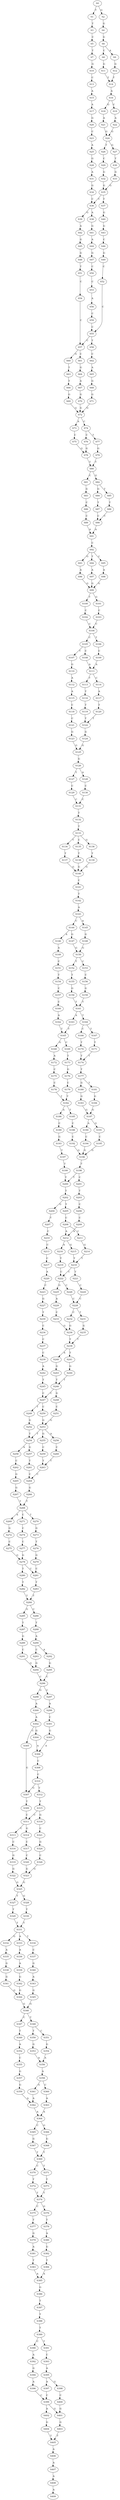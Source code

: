 strict digraph  {
	S0 -> S1 [ label = T ];
	S0 -> S2 [ label = G ];
	S1 -> S3 [ label = T ];
	S2 -> S4 [ label = G ];
	S3 -> S5 [ label = C ];
	S4 -> S6 [ label = G ];
	S5 -> S7 [ label = T ];
	S6 -> S8 [ label = C ];
	S6 -> S9 [ label = A ];
	S7 -> S10 [ label = G ];
	S8 -> S11 [ label = G ];
	S9 -> S12 [ label = G ];
	S10 -> S13 [ label = C ];
	S11 -> S14 [ label = T ];
	S12 -> S14 [ label = T ];
	S13 -> S15 [ label = A ];
	S14 -> S16 [ label = A ];
	S15 -> S17 [ label = A ];
	S16 -> S18 [ label = G ];
	S16 -> S19 [ label = C ];
	S17 -> S20 [ label = G ];
	S18 -> S21 [ label = A ];
	S19 -> S22 [ label = A ];
	S20 -> S23 [ label = C ];
	S21 -> S24 [ label = G ];
	S22 -> S24 [ label = G ];
	S23 -> S25 [ label = A ];
	S24 -> S26 [ label = T ];
	S24 -> S27 [ label = G ];
	S25 -> S28 [ label = G ];
	S26 -> S29 [ label = C ];
	S27 -> S30 [ label = T ];
	S28 -> S31 [ label = A ];
	S29 -> S32 [ label = G ];
	S30 -> S33 [ label = G ];
	S31 -> S34 [ label = G ];
	S32 -> S35 [ label = G ];
	S33 -> S35 [ label = G ];
	S34 -> S36 [ label = C ];
	S35 -> S36 [ label = C ];
	S35 -> S37 [ label = T ];
	S36 -> S38 [ label = A ];
	S36 -> S39 [ label = G ];
	S37 -> S40 [ label = G ];
	S38 -> S41 [ label = G ];
	S39 -> S42 [ label = A ];
	S40 -> S43 [ label = G ];
	S41 -> S44 [ label = A ];
	S42 -> S45 [ label = G ];
	S43 -> S46 [ label = C ];
	S44 -> S47 [ label = G ];
	S45 -> S48 [ label = G ];
	S46 -> S49 [ label = G ];
	S47 -> S50 [ label = C ];
	S48 -> S51 [ label = T ];
	S49 -> S52 [ label = C ];
	S50 -> S53 [ label = C ];
	S51 -> S54 [ label = C ];
	S52 -> S55 [ label = C ];
	S53 -> S56 [ label = A ];
	S54 -> S57 [ label = C ];
	S55 -> S57 [ label = C ];
	S55 -> S58 [ label = T ];
	S56 -> S59 [ label = C ];
	S57 -> S60 [ label = G ];
	S57 -> S61 [ label = C ];
	S58 -> S62 [ label = C ];
	S59 -> S55 [ label = C ];
	S60 -> S63 [ label = T ];
	S61 -> S64 [ label = G ];
	S62 -> S65 [ label = A ];
	S63 -> S66 [ label = T ];
	S64 -> S67 [ label = A ];
	S65 -> S68 [ label = G ];
	S66 -> S69 [ label = G ];
	S67 -> S70 [ label = G ];
	S68 -> S71 [ label = G ];
	S69 -> S72 [ label = G ];
	S70 -> S72 [ label = G ];
	S71 -> S72 [ label = G ];
	S72 -> S73 [ label = A ];
	S72 -> S74 [ label = C ];
	S73 -> S75 [ label = C ];
	S74 -> S76 [ label = C ];
	S74 -> S77 [ label = T ];
	S75 -> S78 [ label = G ];
	S76 -> S78 [ label = G ];
	S77 -> S79 [ label = G ];
	S78 -> S80 [ label = T ];
	S79 -> S80 [ label = T ];
	S80 -> S81 [ label = C ];
	S80 -> S82 [ label = G ];
	S81 -> S83 [ label = G ];
	S82 -> S84 [ label = G ];
	S82 -> S85 [ label = T ];
	S83 -> S86 [ label = C ];
	S84 -> S87 [ label = T ];
	S85 -> S88 [ label = T ];
	S86 -> S89 [ label = C ];
	S87 -> S90 [ label = C ];
	S88 -> S90 [ label = C ];
	S89 -> S91 [ label = A ];
	S90 -> S91 [ label = A ];
	S91 -> S92 [ label = C ];
	S92 -> S93 [ label = G ];
	S92 -> S94 [ label = T ];
	S92 -> S95 [ label = C ];
	S93 -> S96 [ label = A ];
	S94 -> S97 [ label = A ];
	S95 -> S98 [ label = A ];
	S96 -> S99 [ label = G ];
	S97 -> S99 [ label = G ];
	S98 -> S99 [ label = G ];
	S99 -> S100 [ label = T ];
	S99 -> S101 [ label = G ];
	S100 -> S102 [ label = C ];
	S101 -> S103 [ label = C ];
	S102 -> S104 [ label = C ];
	S103 -> S104 [ label = C ];
	S104 -> S105 [ label = C ];
	S104 -> S106 [ label = T ];
	S105 -> S107 [ label = T ];
	S105 -> S108 [ label = C ];
	S106 -> S109 [ label = C ];
	S107 -> S110 [ label = G ];
	S108 -> S111 [ label = A ];
	S109 -> S111 [ label = A ];
	S110 -> S112 [ label = A ];
	S111 -> S113 [ label = T ];
	S111 -> S114 [ label = C ];
	S112 -> S115 [ label = A ];
	S113 -> S116 [ label = T ];
	S114 -> S117 [ label = A ];
	S115 -> S118 [ label = C ];
	S116 -> S119 [ label = T ];
	S117 -> S120 [ label = T ];
	S118 -> S121 [ label = C ];
	S119 -> S122 [ label = T ];
	S120 -> S122 [ label = T ];
	S121 -> S123 [ label = G ];
	S122 -> S124 [ label = G ];
	S123 -> S125 [ label = G ];
	S124 -> S125 [ label = G ];
	S125 -> S126 [ label = G ];
	S126 -> S127 [ label = T ];
	S126 -> S128 [ label = A ];
	S127 -> S129 [ label = C ];
	S128 -> S130 [ label = C ];
	S129 -> S131 [ label = C ];
	S130 -> S131 [ label = C ];
	S131 -> S132 [ label = T ];
	S132 -> S133 [ label = T ];
	S133 -> S134 [ label = T ];
	S133 -> S135 [ label = C ];
	S133 -> S136 [ label = G ];
	S134 -> S137 [ label = T ];
	S135 -> S138 [ label = T ];
	S136 -> S139 [ label = T ];
	S137 -> S140 [ label = G ];
	S138 -> S140 [ label = G ];
	S139 -> S140 [ label = G ];
	S140 -> S141 [ label = C ];
	S141 -> S142 [ label = T ];
	S142 -> S143 [ label = A ];
	S143 -> S144 [ label = C ];
	S143 -> S145 [ label = A ];
	S144 -> S146 [ label = A ];
	S144 -> S147 [ label = G ];
	S145 -> S148 [ label = G ];
	S146 -> S149 [ label = A ];
	S147 -> S150 [ label = G ];
	S148 -> S150 [ label = G ];
	S149 -> S151 [ label = C ];
	S150 -> S152 [ label = T ];
	S150 -> S153 [ label = C ];
	S151 -> S154 [ label = T ];
	S152 -> S155 [ label = T ];
	S153 -> S156 [ label = C ];
	S154 -> S157 [ label = C ];
	S155 -> S158 [ label = G ];
	S156 -> S159 [ label = G ];
	S157 -> S160 [ label = C ];
	S158 -> S161 [ label = T ];
	S159 -> S161 [ label = T ];
	S160 -> S162 [ label = A ];
	S161 -> S163 [ label = A ];
	S161 -> S164 [ label = T ];
	S162 -> S165 [ label = T ];
	S163 -> S165 [ label = T ];
	S164 -> S166 [ label = C ];
	S164 -> S167 [ label = T ];
	S165 -> S168 [ label = G ];
	S165 -> S169 [ label = C ];
	S166 -> S170 [ label = T ];
	S167 -> S171 [ label = T ];
	S168 -> S172 [ label = A ];
	S169 -> S173 [ label = T ];
	S170 -> S174 [ label = T ];
	S171 -> S174 [ label = T ];
	S172 -> S175 [ label = C ];
	S173 -> S176 [ label = G ];
	S174 -> S177 [ label = T ];
	S175 -> S178 [ label = C ];
	S176 -> S179 [ label = C ];
	S177 -> S180 [ label = G ];
	S177 -> S181 [ label = T ];
	S178 -> S182 [ label = T ];
	S179 -> S182 [ label = T ];
	S180 -> S183 [ label = G ];
	S181 -> S184 [ label = G ];
	S182 -> S185 [ label = T ];
	S182 -> S186 [ label = A ];
	S183 -> S187 [ label = G ];
	S184 -> S187 [ label = G ];
	S185 -> S188 [ label = C ];
	S186 -> S189 [ label = C ];
	S187 -> S190 [ label = A ];
	S187 -> S191 [ label = G ];
	S188 -> S192 [ label = C ];
	S189 -> S193 [ label = G ];
	S190 -> S194 [ label = C ];
	S191 -> S195 [ label = C ];
	S192 -> S196 [ label = G ];
	S193 -> S197 [ label = T ];
	S194 -> S196 [ label = G ];
	S195 -> S196 [ label = G ];
	S196 -> S198 [ label = T ];
	S197 -> S199 [ label = T ];
	S198 -> S200 [ label = T ];
	S198 -> S201 [ label = C ];
	S199 -> S200 [ label = T ];
	S200 -> S202 [ label = T ];
	S201 -> S203 [ label = T ];
	S202 -> S204 [ label = G ];
	S202 -> S205 [ label = T ];
	S203 -> S206 [ label = C ];
	S204 -> S207 [ label = T ];
	S205 -> S208 [ label = C ];
	S206 -> S209 [ label = C ];
	S207 -> S210 [ label = C ];
	S208 -> S211 [ label = C ];
	S208 -> S212 [ label = A ];
	S209 -> S212 [ label = A ];
	S210 -> S213 [ label = C ];
	S211 -> S214 [ label = G ];
	S212 -> S215 [ label = G ];
	S212 -> S216 [ label = A ];
	S213 -> S217 [ label = C ];
	S214 -> S218 [ label = T ];
	S215 -> S218 [ label = T ];
	S216 -> S219 [ label = T ];
	S217 -> S220 [ label = A ];
	S218 -> S221 [ label = T ];
	S218 -> S222 [ label = C ];
	S219 -> S222 [ label = C ];
	S220 -> S223 [ label = C ];
	S221 -> S224 [ label = C ];
	S222 -> S225 [ label = G ];
	S222 -> S226 [ label = C ];
	S223 -> S227 [ label = G ];
	S224 -> S228 [ label = C ];
	S225 -> S229 [ label = A ];
	S226 -> S228 [ label = C ];
	S227 -> S230 [ label = T ];
	S228 -> S231 [ label = T ];
	S228 -> S232 [ label = C ];
	S229 -> S233 [ label = C ];
	S230 -> S234 [ label = C ];
	S231 -> S235 [ label = G ];
	S232 -> S236 [ label = G ];
	S233 -> S236 [ label = G ];
	S234 -> S237 [ label = C ];
	S235 -> S238 [ label = T ];
	S236 -> S238 [ label = T ];
	S237 -> S239 [ label = C ];
	S238 -> S240 [ label = A ];
	S238 -> S241 [ label = T ];
	S239 -> S242 [ label = A ];
	S240 -> S243 [ label = G ];
	S241 -> S244 [ label = G ];
	S242 -> S245 [ label = T ];
	S243 -> S246 [ label = T ];
	S244 -> S246 [ label = T ];
	S245 -> S247 [ label = C ];
	S246 -> S247 [ label = C ];
	S246 -> S248 [ label = G ];
	S247 -> S249 [ label = T ];
	S247 -> S250 [ label = C ];
	S248 -> S251 [ label = C ];
	S249 -> S252 [ label = G ];
	S250 -> S253 [ label = G ];
	S251 -> S253 [ label = G ];
	S252 -> S254 [ label = T ];
	S253 -> S254 [ label = T ];
	S253 -> S255 [ label = G ];
	S253 -> S256 [ label = A ];
	S254 -> S257 [ label = G ];
	S254 -> S258 [ label = A ];
	S255 -> S259 [ label = C ];
	S256 -> S260 [ label = C ];
	S257 -> S261 [ label = T ];
	S258 -> S262 [ label = C ];
	S259 -> S263 [ label = T ];
	S260 -> S263 [ label = T ];
	S261 -> S264 [ label = C ];
	S262 -> S265 [ label = G ];
	S263 -> S264 [ label = C ];
	S264 -> S266 [ label = G ];
	S265 -> S267 [ label = G ];
	S266 -> S268 [ label = T ];
	S267 -> S268 [ label = T ];
	S268 -> S269 [ label = A ];
	S268 -> S270 [ label = T ];
	S268 -> S271 [ label = C ];
	S269 -> S272 [ label = G ];
	S270 -> S273 [ label = G ];
	S271 -> S274 [ label = C ];
	S272 -> S275 [ label = C ];
	S273 -> S276 [ label = T ];
	S274 -> S277 [ label = C ];
	S275 -> S278 [ label = G ];
	S276 -> S279 [ label = G ];
	S277 -> S278 [ label = G ];
	S278 -> S280 [ label = T ];
	S278 -> S281 [ label = C ];
	S279 -> S281 [ label = C ];
	S280 -> S282 [ label = T ];
	S281 -> S283 [ label = T ];
	S282 -> S284 [ label = T ];
	S283 -> S284 [ label = T ];
	S284 -> S285 [ label = G ];
	S284 -> S286 [ label = C ];
	S285 -> S287 [ label = T ];
	S286 -> S288 [ label = T ];
	S287 -> S289 [ label = G ];
	S288 -> S290 [ label = A ];
	S289 -> S291 [ label = C ];
	S290 -> S292 [ label = A ];
	S290 -> S293 [ label = C ];
	S291 -> S294 [ label = G ];
	S292 -> S295 [ label = G ];
	S293 -> S294 [ label = G ];
	S294 -> S296 [ label = C ];
	S295 -> S296 [ label = C ];
	S296 -> S297 [ label = C ];
	S296 -> S298 [ label = G ];
	S297 -> S299 [ label = A ];
	S298 -> S300 [ label = A ];
	S299 -> S301 [ label = C ];
	S300 -> S302 [ label = A ];
	S301 -> S303 [ label = G ];
	S302 -> S304 [ label = G ];
	S302 -> S305 [ label = C ];
	S303 -> S306 [ label = A ];
	S304 -> S306 [ label = A ];
	S305 -> S307 [ label = G ];
	S306 -> S308 [ label = C ];
	S307 -> S309 [ label = T ];
	S308 -> S310 [ label = C ];
	S309 -> S311 [ label = C ];
	S310 -> S312 [ label = T ];
	S310 -> S307 [ label = G ];
	S311 -> S313 [ label = C ];
	S311 -> S314 [ label = G ];
	S312 -> S315 [ label = T ];
	S313 -> S316 [ label = C ];
	S314 -> S317 [ label = C ];
	S315 -> S311 [ label = C ];
	S315 -> S318 [ label = G ];
	S316 -> S319 [ label = G ];
	S317 -> S320 [ label = C ];
	S318 -> S321 [ label = C ];
	S319 -> S322 [ label = G ];
	S320 -> S323 [ label = G ];
	S321 -> S324 [ label = G ];
	S322 -> S325 [ label = G ];
	S323 -> S325 [ label = G ];
	S324 -> S326 [ label = C ];
	S325 -> S327 [ label = T ];
	S325 -> S328 [ label = G ];
	S326 -> S323 [ label = G ];
	S327 -> S329 [ label = T ];
	S328 -> S330 [ label = T ];
	S329 -> S331 [ label = T ];
	S330 -> S331 [ label = T ];
	S331 -> S332 [ label = G ];
	S331 -> S333 [ label = A ];
	S331 -> S334 [ label = T ];
	S332 -> S335 [ label = A ];
	S333 -> S336 [ label = A ];
	S334 -> S337 [ label = C ];
	S335 -> S338 [ label = G ];
	S336 -> S339 [ label = A ];
	S337 -> S340 [ label = G ];
	S338 -> S341 [ label = G ];
	S339 -> S342 [ label = G ];
	S340 -> S343 [ label = A ];
	S341 -> S344 [ label = G ];
	S342 -> S344 [ label = G ];
	S343 -> S345 [ label = G ];
	S344 -> S346 [ label = G ];
	S345 -> S346 [ label = G ];
	S346 -> S347 [ label = C ];
	S346 -> S348 [ label = T ];
	S347 -> S349 [ label = T ];
	S348 -> S350 [ label = T ];
	S348 -> S351 [ label = C ];
	S349 -> S352 [ label = A ];
	S350 -> S353 [ label = G ];
	S351 -> S354 [ label = G ];
	S352 -> S355 [ label = C ];
	S353 -> S356 [ label = A ];
	S354 -> S356 [ label = A ];
	S355 -> S357 [ label = G ];
	S356 -> S358 [ label = A ];
	S357 -> S359 [ label = G ];
	S358 -> S360 [ label = C ];
	S358 -> S361 [ label = G ];
	S359 -> S362 [ label = A ];
	S360 -> S363 [ label = A ];
	S361 -> S362 [ label = A ];
	S362 -> S364 [ label = A ];
	S363 -> S364 [ label = A ];
	S364 -> S365 [ label = C ];
	S364 -> S366 [ label = G ];
	S365 -> S367 [ label = G ];
	S366 -> S368 [ label = G ];
	S367 -> S369 [ label = T ];
	S368 -> S369 [ label = T ];
	S369 -> S370 [ label = C ];
	S369 -> S371 [ label = T ];
	S370 -> S372 [ label = T ];
	S371 -> S373 [ label = T ];
	S372 -> S374 [ label = T ];
	S373 -> S374 [ label = T ];
	S374 -> S375 [ label = C ];
	S374 -> S376 [ label = G ];
	S375 -> S377 [ label = T ];
	S376 -> S378 [ label = T ];
	S377 -> S379 [ label = G ];
	S378 -> S380 [ label = A ];
	S379 -> S381 [ label = A ];
	S380 -> S382 [ label = G ];
	S381 -> S383 [ label = T ];
	S382 -> S384 [ label = T ];
	S383 -> S385 [ label = A ];
	S384 -> S385 [ label = A ];
	S385 -> S386 [ label = G ];
	S386 -> S387 [ label = T ];
	S387 -> S388 [ label = T ];
	S388 -> S389 [ label = T ];
	S389 -> S390 [ label = C ];
	S389 -> S391 [ label = T ];
	S390 -> S392 [ label = A ];
	S391 -> S393 [ label = C ];
	S392 -> S394 [ label = G ];
	S393 -> S395 [ label = A ];
	S394 -> S396 [ label = A ];
	S395 -> S397 [ label = A ];
	S395 -> S398 [ label = G ];
	S396 -> S399 [ label = C ];
	S397 -> S399 [ label = C ];
	S398 -> S400 [ label = C ];
	S399 -> S401 [ label = G ];
	S399 -> S402 [ label = A ];
	S400 -> S401 [ label = G ];
	S401 -> S403 [ label = G ];
	S402 -> S404 [ label = G ];
	S403 -> S405 [ label = T ];
	S404 -> S405 [ label = T ];
	S405 -> S406 [ label = A ];
	S406 -> S407 [ label = A ];
	S407 -> S408 [ label = A ];
	S408 -> S409 [ label = A ];
}
